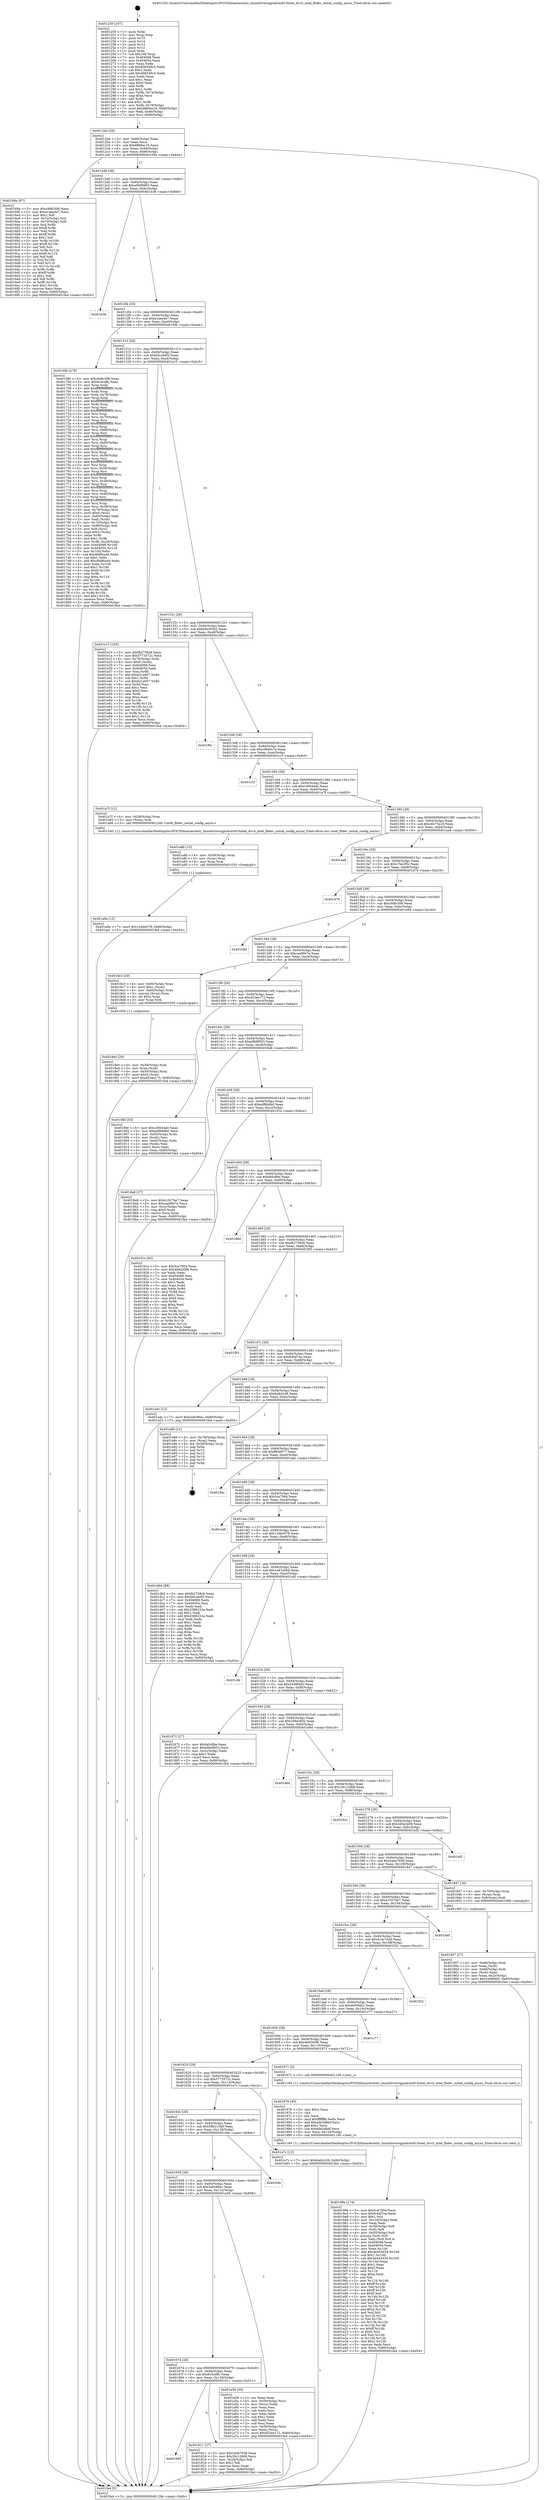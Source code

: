 digraph "0x401250" {
  label = "0x401250 (/mnt/c/Users/mathe/Desktop/tcc/POCII/binaries/extr_linuxdriversgpudrmi915intel_drv.h_intel_fbdev_initial_config_async_Final-ollvm.out::main(0))"
  labelloc = "t"
  node[shape=record]

  Entry [label="",width=0.3,height=0.3,shape=circle,fillcolor=black,style=filled]
  "0x4012bb" [label="{
     0x4012bb [29]\l
     | [instrs]\l
     &nbsp;&nbsp;0x4012bb \<+3\>: mov -0x80(%rbp),%eax\l
     &nbsp;&nbsp;0x4012be \<+2\>: mov %eax,%ecx\l
     &nbsp;&nbsp;0x4012c0 \<+6\>: sub $0x9869ec25,%ecx\l
     &nbsp;&nbsp;0x4012c6 \<+6\>: mov %eax,-0x94(%rbp)\l
     &nbsp;&nbsp;0x4012cc \<+6\>: mov %ecx,-0x98(%rbp)\l
     &nbsp;&nbsp;0x4012d2 \<+6\>: je 000000000040169a \<main+0x44a\>\l
  }"]
  "0x40169a" [label="{
     0x40169a [97]\l
     | [instrs]\l
     &nbsp;&nbsp;0x40169a \<+5\>: mov $0xc9dfc308,%eax\l
     &nbsp;&nbsp;0x40169f \<+5\>: mov $0xa1aea4e7,%ecx\l
     &nbsp;&nbsp;0x4016a4 \<+2\>: mov $0x1,%dl\l
     &nbsp;&nbsp;0x4016a6 \<+4\>: mov -0x7a(%rbp),%sil\l
     &nbsp;&nbsp;0x4016aa \<+4\>: mov -0x79(%rbp),%dil\l
     &nbsp;&nbsp;0x4016ae \<+3\>: mov %sil,%r8b\l
     &nbsp;&nbsp;0x4016b1 \<+4\>: xor $0xff,%r8b\l
     &nbsp;&nbsp;0x4016b5 \<+3\>: mov %dil,%r9b\l
     &nbsp;&nbsp;0x4016b8 \<+4\>: xor $0xff,%r9b\l
     &nbsp;&nbsp;0x4016bc \<+3\>: xor $0x1,%dl\l
     &nbsp;&nbsp;0x4016bf \<+3\>: mov %r8b,%r10b\l
     &nbsp;&nbsp;0x4016c2 \<+4\>: and $0xff,%r10b\l
     &nbsp;&nbsp;0x4016c6 \<+3\>: and %dl,%sil\l
     &nbsp;&nbsp;0x4016c9 \<+3\>: mov %r9b,%r11b\l
     &nbsp;&nbsp;0x4016cc \<+4\>: and $0xff,%r11b\l
     &nbsp;&nbsp;0x4016d0 \<+3\>: and %dl,%dil\l
     &nbsp;&nbsp;0x4016d3 \<+3\>: or %sil,%r10b\l
     &nbsp;&nbsp;0x4016d6 \<+3\>: or %dil,%r11b\l
     &nbsp;&nbsp;0x4016d9 \<+3\>: xor %r11b,%r10b\l
     &nbsp;&nbsp;0x4016dc \<+3\>: or %r9b,%r8b\l
     &nbsp;&nbsp;0x4016df \<+4\>: xor $0xff,%r8b\l
     &nbsp;&nbsp;0x4016e3 \<+3\>: or $0x1,%dl\l
     &nbsp;&nbsp;0x4016e6 \<+3\>: and %dl,%r8b\l
     &nbsp;&nbsp;0x4016e9 \<+3\>: or %r8b,%r10b\l
     &nbsp;&nbsp;0x4016ec \<+4\>: test $0x1,%r10b\l
     &nbsp;&nbsp;0x4016f0 \<+3\>: cmovne %ecx,%eax\l
     &nbsp;&nbsp;0x4016f3 \<+3\>: mov %eax,-0x80(%rbp)\l
     &nbsp;&nbsp;0x4016f6 \<+5\>: jmp 0000000000401fa4 \<main+0xd54\>\l
  }"]
  "0x4012d8" [label="{
     0x4012d8 [28]\l
     | [instrs]\l
     &nbsp;&nbsp;0x4012d8 \<+5\>: jmp 00000000004012dd \<main+0x8d\>\l
     &nbsp;&nbsp;0x4012dd \<+6\>: mov -0x94(%rbp),%eax\l
     &nbsp;&nbsp;0x4012e3 \<+5\>: sub $0xa0b99963,%eax\l
     &nbsp;&nbsp;0x4012e8 \<+6\>: mov %eax,-0x9c(%rbp)\l
     &nbsp;&nbsp;0x4012ee \<+6\>: je 0000000000401b36 \<main+0x8e6\>\l
  }"]
  "0x401fa4" [label="{
     0x401fa4 [5]\l
     | [instrs]\l
     &nbsp;&nbsp;0x401fa4 \<+5\>: jmp 00000000004012bb \<main+0x6b\>\l
  }"]
  "0x401250" [label="{
     0x401250 [107]\l
     | [instrs]\l
     &nbsp;&nbsp;0x401250 \<+1\>: push %rbp\l
     &nbsp;&nbsp;0x401251 \<+3\>: mov %rsp,%rbp\l
     &nbsp;&nbsp;0x401254 \<+2\>: push %r15\l
     &nbsp;&nbsp;0x401256 \<+2\>: push %r14\l
     &nbsp;&nbsp;0x401258 \<+2\>: push %r13\l
     &nbsp;&nbsp;0x40125a \<+2\>: push %r12\l
     &nbsp;&nbsp;0x40125c \<+1\>: push %rbx\l
     &nbsp;&nbsp;0x40125d \<+7\>: sub $0x108,%rsp\l
     &nbsp;&nbsp;0x401264 \<+7\>: mov 0x404068,%eax\l
     &nbsp;&nbsp;0x40126b \<+7\>: mov 0x404054,%ecx\l
     &nbsp;&nbsp;0x401272 \<+2\>: mov %eax,%edx\l
     &nbsp;&nbsp;0x401274 \<+6\>: sub $0xd06549c5,%edx\l
     &nbsp;&nbsp;0x40127a \<+3\>: sub $0x1,%edx\l
     &nbsp;&nbsp;0x40127d \<+6\>: add $0xd06549c5,%edx\l
     &nbsp;&nbsp;0x401283 \<+3\>: imul %edx,%eax\l
     &nbsp;&nbsp;0x401286 \<+3\>: and $0x1,%eax\l
     &nbsp;&nbsp;0x401289 \<+3\>: cmp $0x0,%eax\l
     &nbsp;&nbsp;0x40128c \<+4\>: sete %r8b\l
     &nbsp;&nbsp;0x401290 \<+4\>: and $0x1,%r8b\l
     &nbsp;&nbsp;0x401294 \<+4\>: mov %r8b,-0x7a(%rbp)\l
     &nbsp;&nbsp;0x401298 \<+3\>: cmp $0xa,%ecx\l
     &nbsp;&nbsp;0x40129b \<+4\>: setl %r8b\l
     &nbsp;&nbsp;0x40129f \<+4\>: and $0x1,%r8b\l
     &nbsp;&nbsp;0x4012a3 \<+4\>: mov %r8b,-0x79(%rbp)\l
     &nbsp;&nbsp;0x4012a7 \<+7\>: movl $0x9869ec25,-0x80(%rbp)\l
     &nbsp;&nbsp;0x4012ae \<+6\>: mov %edi,-0x84(%rbp)\l
     &nbsp;&nbsp;0x4012b4 \<+7\>: mov %rsi,-0x90(%rbp)\l
  }"]
  Exit [label="",width=0.3,height=0.3,shape=circle,fillcolor=black,style=filled,peripheries=2]
  "0x401b36" [label="{
     0x401b36\l
  }", style=dashed]
  "0x4012f4" [label="{
     0x4012f4 [28]\l
     | [instrs]\l
     &nbsp;&nbsp;0x4012f4 \<+5\>: jmp 00000000004012f9 \<main+0xa9\>\l
     &nbsp;&nbsp;0x4012f9 \<+6\>: mov -0x94(%rbp),%eax\l
     &nbsp;&nbsp;0x4012ff \<+5\>: sub $0xa1aea4e7,%eax\l
     &nbsp;&nbsp;0x401304 \<+6\>: mov %eax,-0xa0(%rbp)\l
     &nbsp;&nbsp;0x40130a \<+6\>: je 00000000004016fb \<main+0x4ab\>\l
  }"]
  "0x401a9a" [label="{
     0x401a9a [12]\l
     | [instrs]\l
     &nbsp;&nbsp;0x401a9a \<+7\>: movl $0x144be578,-0x80(%rbp)\l
     &nbsp;&nbsp;0x401aa1 \<+5\>: jmp 0000000000401fa4 \<main+0xd54\>\l
  }"]
  "0x4016fb" [label="{
     0x4016fb [278]\l
     | [instrs]\l
     &nbsp;&nbsp;0x4016fb \<+5\>: mov $0xc9dfc308,%eax\l
     &nbsp;&nbsp;0x401700 \<+5\>: mov $0x6c3ceffc,%ecx\l
     &nbsp;&nbsp;0x401705 \<+3\>: mov %rsp,%rdx\l
     &nbsp;&nbsp;0x401708 \<+4\>: add $0xfffffffffffffff0,%rdx\l
     &nbsp;&nbsp;0x40170c \<+3\>: mov %rdx,%rsp\l
     &nbsp;&nbsp;0x40170f \<+4\>: mov %rdx,-0x78(%rbp)\l
     &nbsp;&nbsp;0x401713 \<+3\>: mov %rsp,%rdx\l
     &nbsp;&nbsp;0x401716 \<+4\>: add $0xfffffffffffffff0,%rdx\l
     &nbsp;&nbsp;0x40171a \<+3\>: mov %rdx,%rsp\l
     &nbsp;&nbsp;0x40171d \<+3\>: mov %rsp,%rsi\l
     &nbsp;&nbsp;0x401720 \<+4\>: add $0xfffffffffffffff0,%rsi\l
     &nbsp;&nbsp;0x401724 \<+3\>: mov %rsi,%rsp\l
     &nbsp;&nbsp;0x401727 \<+4\>: mov %rsi,-0x70(%rbp)\l
     &nbsp;&nbsp;0x40172b \<+3\>: mov %rsp,%rsi\l
     &nbsp;&nbsp;0x40172e \<+4\>: add $0xfffffffffffffff0,%rsi\l
     &nbsp;&nbsp;0x401732 \<+3\>: mov %rsi,%rsp\l
     &nbsp;&nbsp;0x401735 \<+4\>: mov %rsi,-0x68(%rbp)\l
     &nbsp;&nbsp;0x401739 \<+3\>: mov %rsp,%rsi\l
     &nbsp;&nbsp;0x40173c \<+4\>: add $0xfffffffffffffff0,%rsi\l
     &nbsp;&nbsp;0x401740 \<+3\>: mov %rsi,%rsp\l
     &nbsp;&nbsp;0x401743 \<+4\>: mov %rsi,-0x60(%rbp)\l
     &nbsp;&nbsp;0x401747 \<+3\>: mov %rsp,%rsi\l
     &nbsp;&nbsp;0x40174a \<+4\>: add $0xfffffffffffffff0,%rsi\l
     &nbsp;&nbsp;0x40174e \<+3\>: mov %rsi,%rsp\l
     &nbsp;&nbsp;0x401751 \<+4\>: mov %rsi,-0x58(%rbp)\l
     &nbsp;&nbsp;0x401755 \<+3\>: mov %rsp,%rsi\l
     &nbsp;&nbsp;0x401758 \<+4\>: add $0xfffffffffffffff0,%rsi\l
     &nbsp;&nbsp;0x40175c \<+3\>: mov %rsi,%rsp\l
     &nbsp;&nbsp;0x40175f \<+4\>: mov %rsi,-0x50(%rbp)\l
     &nbsp;&nbsp;0x401763 \<+3\>: mov %rsp,%rsi\l
     &nbsp;&nbsp;0x401766 \<+4\>: add $0xfffffffffffffff0,%rsi\l
     &nbsp;&nbsp;0x40176a \<+3\>: mov %rsi,%rsp\l
     &nbsp;&nbsp;0x40176d \<+4\>: mov %rsi,-0x48(%rbp)\l
     &nbsp;&nbsp;0x401771 \<+3\>: mov %rsp,%rsi\l
     &nbsp;&nbsp;0x401774 \<+4\>: add $0xfffffffffffffff0,%rsi\l
     &nbsp;&nbsp;0x401778 \<+3\>: mov %rsi,%rsp\l
     &nbsp;&nbsp;0x40177b \<+4\>: mov %rsi,-0x40(%rbp)\l
     &nbsp;&nbsp;0x40177f \<+3\>: mov %rsp,%rsi\l
     &nbsp;&nbsp;0x401782 \<+4\>: add $0xfffffffffffffff0,%rsi\l
     &nbsp;&nbsp;0x401786 \<+3\>: mov %rsi,%rsp\l
     &nbsp;&nbsp;0x401789 \<+4\>: mov %rsi,-0x38(%rbp)\l
     &nbsp;&nbsp;0x40178d \<+4\>: mov -0x78(%rbp),%rsi\l
     &nbsp;&nbsp;0x401791 \<+6\>: movl $0x0,(%rsi)\l
     &nbsp;&nbsp;0x401797 \<+6\>: mov -0x84(%rbp),%edi\l
     &nbsp;&nbsp;0x40179d \<+2\>: mov %edi,(%rdx)\l
     &nbsp;&nbsp;0x40179f \<+4\>: mov -0x70(%rbp),%rsi\l
     &nbsp;&nbsp;0x4017a3 \<+7\>: mov -0x90(%rbp),%r8\l
     &nbsp;&nbsp;0x4017aa \<+3\>: mov %r8,(%rsi)\l
     &nbsp;&nbsp;0x4017ad \<+3\>: cmpl $0x2,(%rdx)\l
     &nbsp;&nbsp;0x4017b0 \<+4\>: setne %r9b\l
     &nbsp;&nbsp;0x4017b4 \<+4\>: and $0x1,%r9b\l
     &nbsp;&nbsp;0x4017b8 \<+4\>: mov %r9b,-0x2d(%rbp)\l
     &nbsp;&nbsp;0x4017bc \<+8\>: mov 0x404068,%r10d\l
     &nbsp;&nbsp;0x4017c4 \<+8\>: mov 0x404054,%r11d\l
     &nbsp;&nbsp;0x4017cc \<+3\>: mov %r10d,%ebx\l
     &nbsp;&nbsp;0x4017cf \<+6\>: sub $0x4fd9bad4,%ebx\l
     &nbsp;&nbsp;0x4017d5 \<+3\>: sub $0x1,%ebx\l
     &nbsp;&nbsp;0x4017d8 \<+6\>: add $0x4fd9bad4,%ebx\l
     &nbsp;&nbsp;0x4017de \<+4\>: imul %ebx,%r10d\l
     &nbsp;&nbsp;0x4017e2 \<+4\>: and $0x1,%r10d\l
     &nbsp;&nbsp;0x4017e6 \<+4\>: cmp $0x0,%r10d\l
     &nbsp;&nbsp;0x4017ea \<+4\>: sete %r9b\l
     &nbsp;&nbsp;0x4017ee \<+4\>: cmp $0xa,%r11d\l
     &nbsp;&nbsp;0x4017f2 \<+4\>: setl %r14b\l
     &nbsp;&nbsp;0x4017f6 \<+3\>: mov %r9b,%r15b\l
     &nbsp;&nbsp;0x4017f9 \<+3\>: and %r14b,%r15b\l
     &nbsp;&nbsp;0x4017fc \<+3\>: xor %r14b,%r9b\l
     &nbsp;&nbsp;0x4017ff \<+3\>: or %r9b,%r15b\l
     &nbsp;&nbsp;0x401802 \<+4\>: test $0x1,%r15b\l
     &nbsp;&nbsp;0x401806 \<+3\>: cmovne %ecx,%eax\l
     &nbsp;&nbsp;0x401809 \<+3\>: mov %eax,-0x80(%rbp)\l
     &nbsp;&nbsp;0x40180c \<+5\>: jmp 0000000000401fa4 \<main+0xd54\>\l
  }"]
  "0x401310" [label="{
     0x401310 [28]\l
     | [instrs]\l
     &nbsp;&nbsp;0x401310 \<+5\>: jmp 0000000000401315 \<main+0xc5\>\l
     &nbsp;&nbsp;0x401315 \<+6\>: mov -0x94(%rbp),%eax\l
     &nbsp;&nbsp;0x40131b \<+5\>: sub $0xb0ccbdf3,%eax\l
     &nbsp;&nbsp;0x401320 \<+6\>: mov %eax,-0xa4(%rbp)\l
     &nbsp;&nbsp;0x401326 \<+6\>: je 0000000000401e15 \<main+0xbc5\>\l
  }"]
  "0x401a8b" [label="{
     0x401a8b [15]\l
     | [instrs]\l
     &nbsp;&nbsp;0x401a8b \<+4\>: mov -0x58(%rbp),%rax\l
     &nbsp;&nbsp;0x401a8f \<+3\>: mov (%rax),%rax\l
     &nbsp;&nbsp;0x401a92 \<+3\>: mov %rax,%rdi\l
     &nbsp;&nbsp;0x401a95 \<+5\>: call 0000000000401030 \<free@plt\>\l
     | [calls]\l
     &nbsp;&nbsp;0x401030 \{1\} (unknown)\l
  }"]
  "0x40199e" [label="{
     0x40199e [174]\l
     | [instrs]\l
     &nbsp;&nbsp;0x40199e \<+5\>: mov $0x5ce7004,%ecx\l
     &nbsp;&nbsp;0x4019a3 \<+5\>: mov $0xfc44f7ea,%edx\l
     &nbsp;&nbsp;0x4019a8 \<+3\>: mov $0x1,%sil\l
     &nbsp;&nbsp;0x4019ab \<+6\>: mov -0x124(%rbp),%edi\l
     &nbsp;&nbsp;0x4019b1 \<+3\>: imul %eax,%edi\l
     &nbsp;&nbsp;0x4019b4 \<+4\>: mov -0x58(%rbp),%r8\l
     &nbsp;&nbsp;0x4019b8 \<+3\>: mov (%r8),%r8\l
     &nbsp;&nbsp;0x4019bb \<+4\>: mov -0x50(%rbp),%r9\l
     &nbsp;&nbsp;0x4019bf \<+3\>: movslq (%r9),%r9\l
     &nbsp;&nbsp;0x4019c2 \<+4\>: mov %edi,(%r8,%r9,4)\l
     &nbsp;&nbsp;0x4019c6 \<+7\>: mov 0x404068,%eax\l
     &nbsp;&nbsp;0x4019cd \<+7\>: mov 0x404054,%edi\l
     &nbsp;&nbsp;0x4019d4 \<+3\>: mov %eax,%r10d\l
     &nbsp;&nbsp;0x4019d7 \<+7\>: add $0x4e443d34,%r10d\l
     &nbsp;&nbsp;0x4019de \<+4\>: sub $0x1,%r10d\l
     &nbsp;&nbsp;0x4019e2 \<+7\>: sub $0x4e443d34,%r10d\l
     &nbsp;&nbsp;0x4019e9 \<+4\>: imul %r10d,%eax\l
     &nbsp;&nbsp;0x4019ed \<+3\>: and $0x1,%eax\l
     &nbsp;&nbsp;0x4019f0 \<+3\>: cmp $0x0,%eax\l
     &nbsp;&nbsp;0x4019f3 \<+4\>: sete %r11b\l
     &nbsp;&nbsp;0x4019f7 \<+3\>: cmp $0xa,%edi\l
     &nbsp;&nbsp;0x4019fa \<+3\>: setl %bl\l
     &nbsp;&nbsp;0x4019fd \<+3\>: mov %r11b,%r14b\l
     &nbsp;&nbsp;0x401a00 \<+4\>: xor $0xff,%r14b\l
     &nbsp;&nbsp;0x401a04 \<+3\>: mov %bl,%r15b\l
     &nbsp;&nbsp;0x401a07 \<+4\>: xor $0xff,%r15b\l
     &nbsp;&nbsp;0x401a0b \<+4\>: xor $0x0,%sil\l
     &nbsp;&nbsp;0x401a0f \<+3\>: mov %r14b,%r12b\l
     &nbsp;&nbsp;0x401a12 \<+4\>: and $0x0,%r12b\l
     &nbsp;&nbsp;0x401a16 \<+3\>: and %sil,%r11b\l
     &nbsp;&nbsp;0x401a19 \<+3\>: mov %r15b,%r13b\l
     &nbsp;&nbsp;0x401a1c \<+4\>: and $0x0,%r13b\l
     &nbsp;&nbsp;0x401a20 \<+3\>: and %sil,%bl\l
     &nbsp;&nbsp;0x401a23 \<+3\>: or %r11b,%r12b\l
     &nbsp;&nbsp;0x401a26 \<+3\>: or %bl,%r13b\l
     &nbsp;&nbsp;0x401a29 \<+3\>: xor %r13b,%r12b\l
     &nbsp;&nbsp;0x401a2c \<+3\>: or %r15b,%r14b\l
     &nbsp;&nbsp;0x401a2f \<+4\>: xor $0xff,%r14b\l
     &nbsp;&nbsp;0x401a33 \<+4\>: or $0x0,%sil\l
     &nbsp;&nbsp;0x401a37 \<+3\>: and %sil,%r14b\l
     &nbsp;&nbsp;0x401a3a \<+3\>: or %r14b,%r12b\l
     &nbsp;&nbsp;0x401a3d \<+4\>: test $0x1,%r12b\l
     &nbsp;&nbsp;0x401a41 \<+3\>: cmovne %edx,%ecx\l
     &nbsp;&nbsp;0x401a44 \<+3\>: mov %ecx,-0x80(%rbp)\l
     &nbsp;&nbsp;0x401a47 \<+5\>: jmp 0000000000401fa4 \<main+0xd54\>\l
  }"]
  "0x401e15" [label="{
     0x401e15 [103]\l
     | [instrs]\l
     &nbsp;&nbsp;0x401e15 \<+5\>: mov $0xfb2759c8,%eax\l
     &nbsp;&nbsp;0x401e1a \<+5\>: mov $0x5773572c,%ecx\l
     &nbsp;&nbsp;0x401e1f \<+4\>: mov -0x78(%rbp),%rdx\l
     &nbsp;&nbsp;0x401e23 \<+6\>: movl $0x0,(%rdx)\l
     &nbsp;&nbsp;0x401e29 \<+7\>: mov 0x404068,%esi\l
     &nbsp;&nbsp;0x401e30 \<+7\>: mov 0x404054,%edi\l
     &nbsp;&nbsp;0x401e37 \<+3\>: mov %esi,%r8d\l
     &nbsp;&nbsp;0x401e3a \<+7\>: add $0xd21a607,%r8d\l
     &nbsp;&nbsp;0x401e41 \<+4\>: sub $0x1,%r8d\l
     &nbsp;&nbsp;0x401e45 \<+7\>: sub $0xd21a607,%r8d\l
     &nbsp;&nbsp;0x401e4c \<+4\>: imul %r8d,%esi\l
     &nbsp;&nbsp;0x401e50 \<+3\>: and $0x1,%esi\l
     &nbsp;&nbsp;0x401e53 \<+3\>: cmp $0x0,%esi\l
     &nbsp;&nbsp;0x401e56 \<+4\>: sete %r9b\l
     &nbsp;&nbsp;0x401e5a \<+3\>: cmp $0xa,%edi\l
     &nbsp;&nbsp;0x401e5d \<+4\>: setl %r10b\l
     &nbsp;&nbsp;0x401e61 \<+3\>: mov %r9b,%r11b\l
     &nbsp;&nbsp;0x401e64 \<+3\>: and %r10b,%r11b\l
     &nbsp;&nbsp;0x401e67 \<+3\>: xor %r10b,%r9b\l
     &nbsp;&nbsp;0x401e6a \<+3\>: or %r9b,%r11b\l
     &nbsp;&nbsp;0x401e6d \<+4\>: test $0x1,%r11b\l
     &nbsp;&nbsp;0x401e71 \<+3\>: cmovne %ecx,%eax\l
     &nbsp;&nbsp;0x401e74 \<+3\>: mov %eax,-0x80(%rbp)\l
     &nbsp;&nbsp;0x401e77 \<+5\>: jmp 0000000000401fa4 \<main+0xd54\>\l
  }"]
  "0x40132c" [label="{
     0x40132c [28]\l
     | [instrs]\l
     &nbsp;&nbsp;0x40132c \<+5\>: jmp 0000000000401331 \<main+0xe1\>\l
     &nbsp;&nbsp;0x401331 \<+6\>: mov -0x94(%rbp),%eax\l
     &nbsp;&nbsp;0x401337 \<+5\>: sub $0xb4e305d2,%eax\l
     &nbsp;&nbsp;0x40133c \<+6\>: mov %eax,-0xa8(%rbp)\l
     &nbsp;&nbsp;0x401342 \<+6\>: je 0000000000401f6c \<main+0xd1c\>\l
  }"]
  "0x401976" [label="{
     0x401976 [40]\l
     | [instrs]\l
     &nbsp;&nbsp;0x401976 \<+5\>: mov $0x2,%ecx\l
     &nbsp;&nbsp;0x40197b \<+1\>: cltd\l
     &nbsp;&nbsp;0x40197c \<+2\>: idiv %ecx\l
     &nbsp;&nbsp;0x40197e \<+6\>: imul $0xfffffffe,%edx,%ecx\l
     &nbsp;&nbsp;0x401984 \<+6\>: add $0xede2dbbf,%ecx\l
     &nbsp;&nbsp;0x40198a \<+3\>: add $0x1,%ecx\l
     &nbsp;&nbsp;0x40198d \<+6\>: sub $0xede2dbbf,%ecx\l
     &nbsp;&nbsp;0x401993 \<+6\>: mov %ecx,-0x124(%rbp)\l
     &nbsp;&nbsp;0x401999 \<+5\>: call 0000000000401160 \<next_i\>\l
     | [calls]\l
     &nbsp;&nbsp;0x401160 \{1\} (/mnt/c/Users/mathe/Desktop/tcc/POCII/binaries/extr_linuxdriversgpudrmi915intel_drv.h_intel_fbdev_initial_config_async_Final-ollvm.out::next_i)\l
  }"]
  "0x401f6c" [label="{
     0x401f6c\l
  }", style=dashed]
  "0x401348" [label="{
     0x401348 [28]\l
     | [instrs]\l
     &nbsp;&nbsp;0x401348 \<+5\>: jmp 000000000040134d \<main+0xfd\>\l
     &nbsp;&nbsp;0x40134d \<+6\>: mov -0x94(%rbp),%eax\l
     &nbsp;&nbsp;0x401353 \<+5\>: sub $0xc08e0c7e,%eax\l
     &nbsp;&nbsp;0x401358 \<+6\>: mov %eax,-0xac(%rbp)\l
     &nbsp;&nbsp;0x40135e \<+6\>: je 0000000000401c1f \<main+0x9cf\>\l
  }"]
  "0x4018e0" [label="{
     0x4018e0 [29]\l
     | [instrs]\l
     &nbsp;&nbsp;0x4018e0 \<+4\>: mov -0x58(%rbp),%rdi\l
     &nbsp;&nbsp;0x4018e4 \<+3\>: mov %rax,(%rdi)\l
     &nbsp;&nbsp;0x4018e7 \<+4\>: mov -0x50(%rbp),%rax\l
     &nbsp;&nbsp;0x4018eb \<+6\>: movl $0x0,(%rax)\l
     &nbsp;&nbsp;0x4018f1 \<+7\>: movl $0xd53ee172,-0x80(%rbp)\l
     &nbsp;&nbsp;0x4018f8 \<+5\>: jmp 0000000000401fa4 \<main+0xd54\>\l
  }"]
  "0x401c1f" [label="{
     0x401c1f\l
  }", style=dashed]
  "0x401364" [label="{
     0x401364 [28]\l
     | [instrs]\l
     &nbsp;&nbsp;0x401364 \<+5\>: jmp 0000000000401369 \<main+0x119\>\l
     &nbsp;&nbsp;0x401369 \<+6\>: mov -0x94(%rbp),%eax\l
     &nbsp;&nbsp;0x40136f \<+5\>: sub $0xc30044a0,%eax\l
     &nbsp;&nbsp;0x401374 \<+6\>: mov %eax,-0xb0(%rbp)\l
     &nbsp;&nbsp;0x40137a \<+6\>: je 0000000000401a7f \<main+0x82f\>\l
  }"]
  "0x401857" [label="{
     0x401857 [27]\l
     | [instrs]\l
     &nbsp;&nbsp;0x401857 \<+4\>: mov -0x68(%rbp),%rdi\l
     &nbsp;&nbsp;0x40185b \<+2\>: mov %eax,(%rdi)\l
     &nbsp;&nbsp;0x40185d \<+4\>: mov -0x68(%rbp),%rdi\l
     &nbsp;&nbsp;0x401861 \<+2\>: mov (%rdi),%eax\l
     &nbsp;&nbsp;0x401863 \<+3\>: mov %eax,-0x2c(%rbp)\l
     &nbsp;&nbsp;0x401866 \<+7\>: movl $0x2448f4d2,-0x80(%rbp)\l
     &nbsp;&nbsp;0x40186d \<+5\>: jmp 0000000000401fa4 \<main+0xd54\>\l
  }"]
  "0x401a7f" [label="{
     0x401a7f [12]\l
     | [instrs]\l
     &nbsp;&nbsp;0x401a7f \<+4\>: mov -0x58(%rbp),%rax\l
     &nbsp;&nbsp;0x401a83 \<+3\>: mov (%rax),%rdi\l
     &nbsp;&nbsp;0x401a86 \<+5\>: call 0000000000401240 \<intel_fbdev_initial_config_async\>\l
     | [calls]\l
     &nbsp;&nbsp;0x401240 \{1\} (/mnt/c/Users/mathe/Desktop/tcc/POCII/binaries/extr_linuxdriversgpudrmi915intel_drv.h_intel_fbdev_initial_config_async_Final-ollvm.out::intel_fbdev_initial_config_async)\l
  }"]
  "0x401380" [label="{
     0x401380 [28]\l
     | [instrs]\l
     &nbsp;&nbsp;0x401380 \<+5\>: jmp 0000000000401385 \<main+0x135\>\l
     &nbsp;&nbsp;0x401385 \<+6\>: mov -0x94(%rbp),%eax\l
     &nbsp;&nbsp;0x40138b \<+5\>: sub $0xc6e75a1d,%eax\l
     &nbsp;&nbsp;0x401390 \<+6\>: mov %eax,-0xb4(%rbp)\l
     &nbsp;&nbsp;0x401396 \<+6\>: je 0000000000401aa6 \<main+0x856\>\l
  }"]
  "0x401690" [label="{
     0x401690\l
  }", style=dashed]
  "0x401aa6" [label="{
     0x401aa6\l
  }", style=dashed]
  "0x40139c" [label="{
     0x40139c [28]\l
     | [instrs]\l
     &nbsp;&nbsp;0x40139c \<+5\>: jmp 00000000004013a1 \<main+0x151\>\l
     &nbsp;&nbsp;0x4013a1 \<+6\>: mov -0x94(%rbp),%eax\l
     &nbsp;&nbsp;0x4013a7 \<+5\>: sub $0xc7be2f5c,%eax\l
     &nbsp;&nbsp;0x4013ac \<+6\>: mov %eax,-0xb8(%rbp)\l
     &nbsp;&nbsp;0x4013b2 \<+6\>: je 0000000000401d79 \<main+0xb29\>\l
  }"]
  "0x401811" [label="{
     0x401811 [27]\l
     | [instrs]\l
     &nbsp;&nbsp;0x401811 \<+5\>: mov $0x34eb7938,%eax\l
     &nbsp;&nbsp;0x401816 \<+5\>: mov $0x29c12068,%ecx\l
     &nbsp;&nbsp;0x40181b \<+3\>: mov -0x2d(%rbp),%dl\l
     &nbsp;&nbsp;0x40181e \<+3\>: test $0x1,%dl\l
     &nbsp;&nbsp;0x401821 \<+3\>: cmovne %ecx,%eax\l
     &nbsp;&nbsp;0x401824 \<+3\>: mov %eax,-0x80(%rbp)\l
     &nbsp;&nbsp;0x401827 \<+5\>: jmp 0000000000401fa4 \<main+0xd54\>\l
  }"]
  "0x401d79" [label="{
     0x401d79\l
  }", style=dashed]
  "0x4013b8" [label="{
     0x4013b8 [28]\l
     | [instrs]\l
     &nbsp;&nbsp;0x4013b8 \<+5\>: jmp 00000000004013bd \<main+0x16d\>\l
     &nbsp;&nbsp;0x4013bd \<+6\>: mov -0x94(%rbp),%eax\l
     &nbsp;&nbsp;0x4013c3 \<+5\>: sub $0xc9dfc308,%eax\l
     &nbsp;&nbsp;0x4013c8 \<+6\>: mov %eax,-0xbc(%rbp)\l
     &nbsp;&nbsp;0x4013ce \<+6\>: je 0000000000401e9d \<main+0xc4d\>\l
  }"]
  "0x401674" [label="{
     0x401674 [28]\l
     | [instrs]\l
     &nbsp;&nbsp;0x401674 \<+5\>: jmp 0000000000401679 \<main+0x429\>\l
     &nbsp;&nbsp;0x401679 \<+6\>: mov -0x94(%rbp),%eax\l
     &nbsp;&nbsp;0x40167f \<+5\>: sub $0x6c3ceffc,%eax\l
     &nbsp;&nbsp;0x401684 \<+6\>: mov %eax,-0x120(%rbp)\l
     &nbsp;&nbsp;0x40168a \<+6\>: je 0000000000401811 \<main+0x5c1\>\l
  }"]
  "0x401e9d" [label="{
     0x401e9d\l
  }", style=dashed]
  "0x4013d4" [label="{
     0x4013d4 [28]\l
     | [instrs]\l
     &nbsp;&nbsp;0x4013d4 \<+5\>: jmp 00000000004013d9 \<main+0x189\>\l
     &nbsp;&nbsp;0x4013d9 \<+6\>: mov -0x94(%rbp),%eax\l
     &nbsp;&nbsp;0x4013df \<+5\>: sub $0xcaa99e7e,%eax\l
     &nbsp;&nbsp;0x4013e4 \<+6\>: mov %eax,-0xc0(%rbp)\l
     &nbsp;&nbsp;0x4013ea \<+6\>: je 00000000004018c3 \<main+0x673\>\l
  }"]
  "0x401a58" [label="{
     0x401a58 [39]\l
     | [instrs]\l
     &nbsp;&nbsp;0x401a58 \<+2\>: xor %eax,%eax\l
     &nbsp;&nbsp;0x401a5a \<+4\>: mov -0x50(%rbp),%rcx\l
     &nbsp;&nbsp;0x401a5e \<+2\>: mov (%rcx),%edx\l
     &nbsp;&nbsp;0x401a60 \<+2\>: mov %eax,%esi\l
     &nbsp;&nbsp;0x401a62 \<+2\>: sub %edx,%esi\l
     &nbsp;&nbsp;0x401a64 \<+2\>: mov %eax,%edx\l
     &nbsp;&nbsp;0x401a66 \<+3\>: sub $0x1,%edx\l
     &nbsp;&nbsp;0x401a69 \<+2\>: add %edx,%esi\l
     &nbsp;&nbsp;0x401a6b \<+2\>: sub %esi,%eax\l
     &nbsp;&nbsp;0x401a6d \<+4\>: mov -0x50(%rbp),%rcx\l
     &nbsp;&nbsp;0x401a71 \<+2\>: mov %eax,(%rcx)\l
     &nbsp;&nbsp;0x401a73 \<+7\>: movl $0xd53ee172,-0x80(%rbp)\l
     &nbsp;&nbsp;0x401a7a \<+5\>: jmp 0000000000401fa4 \<main+0xd54\>\l
  }"]
  "0x4018c3" [label="{
     0x4018c3 [29]\l
     | [instrs]\l
     &nbsp;&nbsp;0x4018c3 \<+4\>: mov -0x60(%rbp),%rax\l
     &nbsp;&nbsp;0x4018c7 \<+6\>: movl $0x1,(%rax)\l
     &nbsp;&nbsp;0x4018cd \<+4\>: mov -0x60(%rbp),%rax\l
     &nbsp;&nbsp;0x4018d1 \<+3\>: movslq (%rax),%rax\l
     &nbsp;&nbsp;0x4018d4 \<+4\>: shl $0x2,%rax\l
     &nbsp;&nbsp;0x4018d8 \<+3\>: mov %rax,%rdi\l
     &nbsp;&nbsp;0x4018db \<+5\>: call 0000000000401050 \<malloc@plt\>\l
     | [calls]\l
     &nbsp;&nbsp;0x401050 \{1\} (unknown)\l
  }"]
  "0x4013f0" [label="{
     0x4013f0 [28]\l
     | [instrs]\l
     &nbsp;&nbsp;0x4013f0 \<+5\>: jmp 00000000004013f5 \<main+0x1a5\>\l
     &nbsp;&nbsp;0x4013f5 \<+6\>: mov -0x94(%rbp),%eax\l
     &nbsp;&nbsp;0x4013fb \<+5\>: sub $0xd53ee172,%eax\l
     &nbsp;&nbsp;0x401400 \<+6\>: mov %eax,-0xc4(%rbp)\l
     &nbsp;&nbsp;0x401406 \<+6\>: je 00000000004018fd \<main+0x6ad\>\l
  }"]
  "0x401658" [label="{
     0x401658 [28]\l
     | [instrs]\l
     &nbsp;&nbsp;0x401658 \<+5\>: jmp 000000000040165d \<main+0x40d\>\l
     &nbsp;&nbsp;0x40165d \<+6\>: mov -0x94(%rbp),%eax\l
     &nbsp;&nbsp;0x401663 \<+5\>: sub $0x5a9c96ec,%eax\l
     &nbsp;&nbsp;0x401668 \<+6\>: mov %eax,-0x11c(%rbp)\l
     &nbsp;&nbsp;0x40166e \<+6\>: je 0000000000401a58 \<main+0x808\>\l
  }"]
  "0x4018fd" [label="{
     0x4018fd [33]\l
     | [instrs]\l
     &nbsp;&nbsp;0x4018fd \<+5\>: mov $0xc30044a0,%eax\l
     &nbsp;&nbsp;0x401902 \<+5\>: mov $0xedf66db0,%ecx\l
     &nbsp;&nbsp;0x401907 \<+4\>: mov -0x50(%rbp),%rdx\l
     &nbsp;&nbsp;0x40190b \<+2\>: mov (%rdx),%esi\l
     &nbsp;&nbsp;0x40190d \<+4\>: mov -0x60(%rbp),%rdx\l
     &nbsp;&nbsp;0x401911 \<+2\>: cmp (%rdx),%esi\l
     &nbsp;&nbsp;0x401913 \<+3\>: cmovl %ecx,%eax\l
     &nbsp;&nbsp;0x401916 \<+3\>: mov %eax,-0x80(%rbp)\l
     &nbsp;&nbsp;0x401919 \<+5\>: jmp 0000000000401fa4 \<main+0xd54\>\l
  }"]
  "0x40140c" [label="{
     0x40140c [28]\l
     | [instrs]\l
     &nbsp;&nbsp;0x40140c \<+5\>: jmp 0000000000401411 \<main+0x1c1\>\l
     &nbsp;&nbsp;0x401411 \<+6\>: mov -0x94(%rbp),%eax\l
     &nbsp;&nbsp;0x401417 \<+5\>: sub $0xe9b9f933,%eax\l
     &nbsp;&nbsp;0x40141c \<+6\>: mov %eax,-0xc8(%rbp)\l
     &nbsp;&nbsp;0x401422 \<+6\>: je 00000000004018a8 \<main+0x658\>\l
  }"]
  "0x401bfe" [label="{
     0x401bfe\l
  }", style=dashed]
  "0x4018a8" [label="{
     0x4018a8 [27]\l
     | [instrs]\l
     &nbsp;&nbsp;0x4018a8 \<+5\>: mov $0x41027be7,%eax\l
     &nbsp;&nbsp;0x4018ad \<+5\>: mov $0xcaa99e7e,%ecx\l
     &nbsp;&nbsp;0x4018b2 \<+3\>: mov -0x2c(%rbp),%edx\l
     &nbsp;&nbsp;0x4018b5 \<+3\>: cmp $0x0,%edx\l
     &nbsp;&nbsp;0x4018b8 \<+3\>: cmove %ecx,%eax\l
     &nbsp;&nbsp;0x4018bb \<+3\>: mov %eax,-0x80(%rbp)\l
     &nbsp;&nbsp;0x4018be \<+5\>: jmp 0000000000401fa4 \<main+0xd54\>\l
  }"]
  "0x401428" [label="{
     0x401428 [28]\l
     | [instrs]\l
     &nbsp;&nbsp;0x401428 \<+5\>: jmp 000000000040142d \<main+0x1dd\>\l
     &nbsp;&nbsp;0x40142d \<+6\>: mov -0x94(%rbp),%eax\l
     &nbsp;&nbsp;0x401433 \<+5\>: sub $0xedf66db0,%eax\l
     &nbsp;&nbsp;0x401438 \<+6\>: mov %eax,-0xcc(%rbp)\l
     &nbsp;&nbsp;0x40143e \<+6\>: je 000000000040191e \<main+0x6ce\>\l
  }"]
  "0x40163c" [label="{
     0x40163c [28]\l
     | [instrs]\l
     &nbsp;&nbsp;0x40163c \<+5\>: jmp 0000000000401641 \<main+0x3f1\>\l
     &nbsp;&nbsp;0x401641 \<+6\>: mov -0x94(%rbp),%eax\l
     &nbsp;&nbsp;0x401647 \<+5\>: sub $0x58b210a9,%eax\l
     &nbsp;&nbsp;0x40164c \<+6\>: mov %eax,-0x118(%rbp)\l
     &nbsp;&nbsp;0x401652 \<+6\>: je 0000000000401bfe \<main+0x9ae\>\l
  }"]
  "0x40191e" [label="{
     0x40191e [83]\l
     | [instrs]\l
     &nbsp;&nbsp;0x40191e \<+5\>: mov $0x5ce7004,%eax\l
     &nbsp;&nbsp;0x401923 \<+5\>: mov $0x4b92d5f6,%ecx\l
     &nbsp;&nbsp;0x401928 \<+2\>: xor %edx,%edx\l
     &nbsp;&nbsp;0x40192a \<+7\>: mov 0x404068,%esi\l
     &nbsp;&nbsp;0x401931 \<+7\>: mov 0x404054,%edi\l
     &nbsp;&nbsp;0x401938 \<+3\>: sub $0x1,%edx\l
     &nbsp;&nbsp;0x40193b \<+3\>: mov %esi,%r8d\l
     &nbsp;&nbsp;0x40193e \<+3\>: add %edx,%r8d\l
     &nbsp;&nbsp;0x401941 \<+4\>: imul %r8d,%esi\l
     &nbsp;&nbsp;0x401945 \<+3\>: and $0x1,%esi\l
     &nbsp;&nbsp;0x401948 \<+3\>: cmp $0x0,%esi\l
     &nbsp;&nbsp;0x40194b \<+4\>: sete %r9b\l
     &nbsp;&nbsp;0x40194f \<+3\>: cmp $0xa,%edi\l
     &nbsp;&nbsp;0x401952 \<+4\>: setl %r10b\l
     &nbsp;&nbsp;0x401956 \<+3\>: mov %r9b,%r11b\l
     &nbsp;&nbsp;0x401959 \<+3\>: and %r10b,%r11b\l
     &nbsp;&nbsp;0x40195c \<+3\>: xor %r10b,%r9b\l
     &nbsp;&nbsp;0x40195f \<+3\>: or %r9b,%r11b\l
     &nbsp;&nbsp;0x401962 \<+4\>: test $0x1,%r11b\l
     &nbsp;&nbsp;0x401966 \<+3\>: cmovne %ecx,%eax\l
     &nbsp;&nbsp;0x401969 \<+3\>: mov %eax,-0x80(%rbp)\l
     &nbsp;&nbsp;0x40196c \<+5\>: jmp 0000000000401fa4 \<main+0xd54\>\l
  }"]
  "0x401444" [label="{
     0x401444 [28]\l
     | [instrs]\l
     &nbsp;&nbsp;0x401444 \<+5\>: jmp 0000000000401449 \<main+0x1f9\>\l
     &nbsp;&nbsp;0x401449 \<+6\>: mov -0x94(%rbp),%eax\l
     &nbsp;&nbsp;0x40144f \<+5\>: sub $0xfa0cff4e,%eax\l
     &nbsp;&nbsp;0x401454 \<+6\>: mov %eax,-0xd0(%rbp)\l
     &nbsp;&nbsp;0x40145a \<+6\>: je 000000000040188d \<main+0x63d\>\l
  }"]
  "0x401e7c" [label="{
     0x401e7c [12]\l
     | [instrs]\l
     &nbsp;&nbsp;0x401e7c \<+7\>: movl $0xfceb2c38,-0x80(%rbp)\l
     &nbsp;&nbsp;0x401e83 \<+5\>: jmp 0000000000401fa4 \<main+0xd54\>\l
  }"]
  "0x40188d" [label="{
     0x40188d\l
  }", style=dashed]
  "0x401460" [label="{
     0x401460 [28]\l
     | [instrs]\l
     &nbsp;&nbsp;0x401460 \<+5\>: jmp 0000000000401465 \<main+0x215\>\l
     &nbsp;&nbsp;0x401465 \<+6\>: mov -0x94(%rbp),%eax\l
     &nbsp;&nbsp;0x40146b \<+5\>: sub $0xfb2759c8,%eax\l
     &nbsp;&nbsp;0x401470 \<+6\>: mov %eax,-0xd4(%rbp)\l
     &nbsp;&nbsp;0x401476 \<+6\>: je 0000000000401f93 \<main+0xd43\>\l
  }"]
  "0x401620" [label="{
     0x401620 [28]\l
     | [instrs]\l
     &nbsp;&nbsp;0x401620 \<+5\>: jmp 0000000000401625 \<main+0x3d5\>\l
     &nbsp;&nbsp;0x401625 \<+6\>: mov -0x94(%rbp),%eax\l
     &nbsp;&nbsp;0x40162b \<+5\>: sub $0x5773572c,%eax\l
     &nbsp;&nbsp;0x401630 \<+6\>: mov %eax,-0x114(%rbp)\l
     &nbsp;&nbsp;0x401636 \<+6\>: je 0000000000401e7c \<main+0xc2c\>\l
  }"]
  "0x401f93" [label="{
     0x401f93\l
  }", style=dashed]
  "0x40147c" [label="{
     0x40147c [28]\l
     | [instrs]\l
     &nbsp;&nbsp;0x40147c \<+5\>: jmp 0000000000401481 \<main+0x231\>\l
     &nbsp;&nbsp;0x401481 \<+6\>: mov -0x94(%rbp),%eax\l
     &nbsp;&nbsp;0x401487 \<+5\>: sub $0xfc44f7ea,%eax\l
     &nbsp;&nbsp;0x40148c \<+6\>: mov %eax,-0xd8(%rbp)\l
     &nbsp;&nbsp;0x401492 \<+6\>: je 0000000000401a4c \<main+0x7fc\>\l
  }"]
  "0x401971" [label="{
     0x401971 [5]\l
     | [instrs]\l
     &nbsp;&nbsp;0x401971 \<+5\>: call 0000000000401160 \<next_i\>\l
     | [calls]\l
     &nbsp;&nbsp;0x401160 \{1\} (/mnt/c/Users/mathe/Desktop/tcc/POCII/binaries/extr_linuxdriversgpudrmi915intel_drv.h_intel_fbdev_initial_config_async_Final-ollvm.out::next_i)\l
  }"]
  "0x401a4c" [label="{
     0x401a4c [12]\l
     | [instrs]\l
     &nbsp;&nbsp;0x401a4c \<+7\>: movl $0x5a9c96ec,-0x80(%rbp)\l
     &nbsp;&nbsp;0x401a53 \<+5\>: jmp 0000000000401fa4 \<main+0xd54\>\l
  }"]
  "0x401498" [label="{
     0x401498 [28]\l
     | [instrs]\l
     &nbsp;&nbsp;0x401498 \<+5\>: jmp 000000000040149d \<main+0x24d\>\l
     &nbsp;&nbsp;0x40149d \<+6\>: mov -0x94(%rbp),%eax\l
     &nbsp;&nbsp;0x4014a3 \<+5\>: sub $0xfceb2c38,%eax\l
     &nbsp;&nbsp;0x4014a8 \<+6\>: mov %eax,-0xdc(%rbp)\l
     &nbsp;&nbsp;0x4014ae \<+6\>: je 0000000000401e88 \<main+0xc38\>\l
  }"]
  "0x401604" [label="{
     0x401604 [28]\l
     | [instrs]\l
     &nbsp;&nbsp;0x401604 \<+5\>: jmp 0000000000401609 \<main+0x3b9\>\l
     &nbsp;&nbsp;0x401609 \<+6\>: mov -0x94(%rbp),%eax\l
     &nbsp;&nbsp;0x40160f \<+5\>: sub $0x4b92d5f6,%eax\l
     &nbsp;&nbsp;0x401614 \<+6\>: mov %eax,-0x110(%rbp)\l
     &nbsp;&nbsp;0x40161a \<+6\>: je 0000000000401971 \<main+0x721\>\l
  }"]
  "0x401e88" [label="{
     0x401e88 [21]\l
     | [instrs]\l
     &nbsp;&nbsp;0x401e88 \<+4\>: mov -0x78(%rbp),%rax\l
     &nbsp;&nbsp;0x401e8c \<+2\>: mov (%rax),%eax\l
     &nbsp;&nbsp;0x401e8e \<+4\>: lea -0x28(%rbp),%rsp\l
     &nbsp;&nbsp;0x401e92 \<+1\>: pop %rbx\l
     &nbsp;&nbsp;0x401e93 \<+2\>: pop %r12\l
     &nbsp;&nbsp;0x401e95 \<+2\>: pop %r13\l
     &nbsp;&nbsp;0x401e97 \<+2\>: pop %r14\l
     &nbsp;&nbsp;0x401e99 \<+2\>: pop %r15\l
     &nbsp;&nbsp;0x401e9b \<+1\>: pop %rbp\l
     &nbsp;&nbsp;0x401e9c \<+1\>: ret\l
  }"]
  "0x4014b4" [label="{
     0x4014b4 [28]\l
     | [instrs]\l
     &nbsp;&nbsp;0x4014b4 \<+5\>: jmp 00000000004014b9 \<main+0x269\>\l
     &nbsp;&nbsp;0x4014b9 \<+6\>: mov -0x94(%rbp),%eax\l
     &nbsp;&nbsp;0x4014bf \<+5\>: sub $0xff046f77,%eax\l
     &nbsp;&nbsp;0x4014c4 \<+6\>: mov %eax,-0xe0(%rbp)\l
     &nbsp;&nbsp;0x4014ca \<+6\>: je 0000000000401dac \<main+0xb5c\>\l
  }"]
  "0x401c77" [label="{
     0x401c77\l
  }", style=dashed]
  "0x401dac" [label="{
     0x401dac\l
  }", style=dashed]
  "0x4014d0" [label="{
     0x4014d0 [28]\l
     | [instrs]\l
     &nbsp;&nbsp;0x4014d0 \<+5\>: jmp 00000000004014d5 \<main+0x285\>\l
     &nbsp;&nbsp;0x4014d5 \<+6\>: mov -0x94(%rbp),%eax\l
     &nbsp;&nbsp;0x4014db \<+5\>: sub $0x5ce7004,%eax\l
     &nbsp;&nbsp;0x4014e0 \<+6\>: mov %eax,-0xe4(%rbp)\l
     &nbsp;&nbsp;0x4014e6 \<+6\>: je 0000000000401edf \<main+0xc8f\>\l
  }"]
  "0x4015e8" [label="{
     0x4015e8 [28]\l
     | [instrs]\l
     &nbsp;&nbsp;0x4015e8 \<+5\>: jmp 00000000004015ed \<main+0x39d\>\l
     &nbsp;&nbsp;0x4015ed \<+6\>: mov -0x94(%rbp),%eax\l
     &nbsp;&nbsp;0x4015f3 \<+5\>: sub $0x4b506fc2,%eax\l
     &nbsp;&nbsp;0x4015f8 \<+6\>: mov %eax,-0x10c(%rbp)\l
     &nbsp;&nbsp;0x4015fe \<+6\>: je 0000000000401c77 \<main+0xa27\>\l
  }"]
  "0x401edf" [label="{
     0x401edf\l
  }", style=dashed]
  "0x4014ec" [label="{
     0x4014ec [28]\l
     | [instrs]\l
     &nbsp;&nbsp;0x4014ec \<+5\>: jmp 00000000004014f1 \<main+0x2a1\>\l
     &nbsp;&nbsp;0x4014f1 \<+6\>: mov -0x94(%rbp),%eax\l
     &nbsp;&nbsp;0x4014f7 \<+5\>: sub $0x144be578,%eax\l
     &nbsp;&nbsp;0x4014fc \<+6\>: mov %eax,-0xe8(%rbp)\l
     &nbsp;&nbsp;0x401502 \<+6\>: je 0000000000401dbd \<main+0xb6d\>\l
  }"]
  "0x401f32" [label="{
     0x401f32\l
  }", style=dashed]
  "0x401dbd" [label="{
     0x401dbd [88]\l
     | [instrs]\l
     &nbsp;&nbsp;0x401dbd \<+5\>: mov $0xfb2759c8,%eax\l
     &nbsp;&nbsp;0x401dc2 \<+5\>: mov $0xb0ccbdf3,%ecx\l
     &nbsp;&nbsp;0x401dc7 \<+7\>: mov 0x404068,%edx\l
     &nbsp;&nbsp;0x401dce \<+7\>: mov 0x404054,%esi\l
     &nbsp;&nbsp;0x401dd5 \<+2\>: mov %edx,%edi\l
     &nbsp;&nbsp;0x401dd7 \<+6\>: sub $0x3386222a,%edi\l
     &nbsp;&nbsp;0x401ddd \<+3\>: sub $0x1,%edi\l
     &nbsp;&nbsp;0x401de0 \<+6\>: add $0x3386222a,%edi\l
     &nbsp;&nbsp;0x401de6 \<+3\>: imul %edi,%edx\l
     &nbsp;&nbsp;0x401de9 \<+3\>: and $0x1,%edx\l
     &nbsp;&nbsp;0x401dec \<+3\>: cmp $0x0,%edx\l
     &nbsp;&nbsp;0x401def \<+4\>: sete %r8b\l
     &nbsp;&nbsp;0x401df3 \<+3\>: cmp $0xa,%esi\l
     &nbsp;&nbsp;0x401df6 \<+4\>: setl %r9b\l
     &nbsp;&nbsp;0x401dfa \<+3\>: mov %r8b,%r10b\l
     &nbsp;&nbsp;0x401dfd \<+3\>: and %r9b,%r10b\l
     &nbsp;&nbsp;0x401e00 \<+3\>: xor %r9b,%r8b\l
     &nbsp;&nbsp;0x401e03 \<+3\>: or %r8b,%r10b\l
     &nbsp;&nbsp;0x401e06 \<+4\>: test $0x1,%r10b\l
     &nbsp;&nbsp;0x401e0a \<+3\>: cmovne %ecx,%eax\l
     &nbsp;&nbsp;0x401e0d \<+3\>: mov %eax,-0x80(%rbp)\l
     &nbsp;&nbsp;0x401e10 \<+5\>: jmp 0000000000401fa4 \<main+0xd54\>\l
  }"]
  "0x401508" [label="{
     0x401508 [28]\l
     | [instrs]\l
     &nbsp;&nbsp;0x401508 \<+5\>: jmp 000000000040150d \<main+0x2bd\>\l
     &nbsp;&nbsp;0x40150d \<+6\>: mov -0x94(%rbp),%eax\l
     &nbsp;&nbsp;0x401513 \<+5\>: sub $0x1e67a0b4,%eax\l
     &nbsp;&nbsp;0x401518 \<+6\>: mov %eax,-0xec(%rbp)\l
     &nbsp;&nbsp;0x40151e \<+6\>: je 0000000000401cfd \<main+0xaad\>\l
  }"]
  "0x4015cc" [label="{
     0x4015cc [28]\l
     | [instrs]\l
     &nbsp;&nbsp;0x4015cc \<+5\>: jmp 00000000004015d1 \<main+0x381\>\l
     &nbsp;&nbsp;0x4015d1 \<+6\>: mov -0x94(%rbp),%eax\l
     &nbsp;&nbsp;0x4015d7 \<+5\>: sub $0x414c7a3d,%eax\l
     &nbsp;&nbsp;0x4015dc \<+6\>: mov %eax,-0x108(%rbp)\l
     &nbsp;&nbsp;0x4015e2 \<+6\>: je 0000000000401f32 \<main+0xce2\>\l
  }"]
  "0x401cfd" [label="{
     0x401cfd\l
  }", style=dashed]
  "0x401524" [label="{
     0x401524 [28]\l
     | [instrs]\l
     &nbsp;&nbsp;0x401524 \<+5\>: jmp 0000000000401529 \<main+0x2d9\>\l
     &nbsp;&nbsp;0x401529 \<+6\>: mov -0x94(%rbp),%eax\l
     &nbsp;&nbsp;0x40152f \<+5\>: sub $0x2448f4d2,%eax\l
     &nbsp;&nbsp;0x401534 \<+6\>: mov %eax,-0xf0(%rbp)\l
     &nbsp;&nbsp;0x40153a \<+6\>: je 0000000000401872 \<main+0x622\>\l
  }"]
  "0x401da0" [label="{
     0x401da0\l
  }", style=dashed]
  "0x401872" [label="{
     0x401872 [27]\l
     | [instrs]\l
     &nbsp;&nbsp;0x401872 \<+5\>: mov $0xfa0cff4e,%eax\l
     &nbsp;&nbsp;0x401877 \<+5\>: mov $0xe9b9f933,%ecx\l
     &nbsp;&nbsp;0x40187c \<+3\>: mov -0x2c(%rbp),%edx\l
     &nbsp;&nbsp;0x40187f \<+3\>: cmp $0x1,%edx\l
     &nbsp;&nbsp;0x401882 \<+3\>: cmovl %ecx,%eax\l
     &nbsp;&nbsp;0x401885 \<+3\>: mov %eax,-0x80(%rbp)\l
     &nbsp;&nbsp;0x401888 \<+5\>: jmp 0000000000401fa4 \<main+0xd54\>\l
  }"]
  "0x401540" [label="{
     0x401540 [28]\l
     | [instrs]\l
     &nbsp;&nbsp;0x401540 \<+5\>: jmp 0000000000401545 \<main+0x2f5\>\l
     &nbsp;&nbsp;0x401545 \<+6\>: mov -0x94(%rbp),%eax\l
     &nbsp;&nbsp;0x40154b \<+5\>: sub $0x268ec95b,%eax\l
     &nbsp;&nbsp;0x401550 \<+6\>: mov %eax,-0xf4(%rbp)\l
     &nbsp;&nbsp;0x401556 \<+6\>: je 0000000000401d6d \<main+0xb1d\>\l
  }"]
  "0x4015b0" [label="{
     0x4015b0 [28]\l
     | [instrs]\l
     &nbsp;&nbsp;0x4015b0 \<+5\>: jmp 00000000004015b5 \<main+0x365\>\l
     &nbsp;&nbsp;0x4015b5 \<+6\>: mov -0x94(%rbp),%eax\l
     &nbsp;&nbsp;0x4015bb \<+5\>: sub $0x41027be7,%eax\l
     &nbsp;&nbsp;0x4015c0 \<+6\>: mov %eax,-0x104(%rbp)\l
     &nbsp;&nbsp;0x4015c6 \<+6\>: je 0000000000401da0 \<main+0xb50\>\l
  }"]
  "0x401d6d" [label="{
     0x401d6d\l
  }", style=dashed]
  "0x40155c" [label="{
     0x40155c [28]\l
     | [instrs]\l
     &nbsp;&nbsp;0x40155c \<+5\>: jmp 0000000000401561 \<main+0x311\>\l
     &nbsp;&nbsp;0x401561 \<+6\>: mov -0x94(%rbp),%eax\l
     &nbsp;&nbsp;0x401567 \<+5\>: sub $0x29c12068,%eax\l
     &nbsp;&nbsp;0x40156c \<+6\>: mov %eax,-0xf8(%rbp)\l
     &nbsp;&nbsp;0x401572 \<+6\>: je 000000000040182c \<main+0x5dc\>\l
  }"]
  "0x401847" [label="{
     0x401847 [16]\l
     | [instrs]\l
     &nbsp;&nbsp;0x401847 \<+4\>: mov -0x70(%rbp),%rax\l
     &nbsp;&nbsp;0x40184b \<+3\>: mov (%rax),%rax\l
     &nbsp;&nbsp;0x40184e \<+4\>: mov 0x8(%rax),%rdi\l
     &nbsp;&nbsp;0x401852 \<+5\>: call 0000000000401060 \<atoi@plt\>\l
     | [calls]\l
     &nbsp;&nbsp;0x401060 \{1\} (unknown)\l
  }"]
  "0x40182c" [label="{
     0x40182c\l
  }", style=dashed]
  "0x401578" [label="{
     0x401578 [28]\l
     | [instrs]\l
     &nbsp;&nbsp;0x401578 \<+5\>: jmp 000000000040157d \<main+0x32d\>\l
     &nbsp;&nbsp;0x40157d \<+6\>: mov -0x94(%rbp),%eax\l
     &nbsp;&nbsp;0x401583 \<+5\>: sub $0x2d5e2e06,%eax\l
     &nbsp;&nbsp;0x401588 \<+6\>: mov %eax,-0xfc(%rbp)\l
     &nbsp;&nbsp;0x40158e \<+6\>: je 0000000000401bf2 \<main+0x9a2\>\l
  }"]
  "0x401594" [label="{
     0x401594 [28]\l
     | [instrs]\l
     &nbsp;&nbsp;0x401594 \<+5\>: jmp 0000000000401599 \<main+0x349\>\l
     &nbsp;&nbsp;0x401599 \<+6\>: mov -0x94(%rbp),%eax\l
     &nbsp;&nbsp;0x40159f \<+5\>: sub $0x34eb7938,%eax\l
     &nbsp;&nbsp;0x4015a4 \<+6\>: mov %eax,-0x100(%rbp)\l
     &nbsp;&nbsp;0x4015aa \<+6\>: je 0000000000401847 \<main+0x5f7\>\l
  }"]
  "0x401bf2" [label="{
     0x401bf2\l
  }", style=dashed]
  Entry -> "0x401250" [label=" 1"]
  "0x4012bb" -> "0x40169a" [label=" 1"]
  "0x4012bb" -> "0x4012d8" [label=" 17"]
  "0x40169a" -> "0x401fa4" [label=" 1"]
  "0x401250" -> "0x4012bb" [label=" 1"]
  "0x401fa4" -> "0x4012bb" [label=" 17"]
  "0x401e88" -> Exit [label=" 1"]
  "0x4012d8" -> "0x401b36" [label=" 0"]
  "0x4012d8" -> "0x4012f4" [label=" 17"]
  "0x401e7c" -> "0x401fa4" [label=" 1"]
  "0x4012f4" -> "0x4016fb" [label=" 1"]
  "0x4012f4" -> "0x401310" [label=" 16"]
  "0x401e15" -> "0x401fa4" [label=" 1"]
  "0x4016fb" -> "0x401fa4" [label=" 1"]
  "0x401dbd" -> "0x401fa4" [label=" 1"]
  "0x401310" -> "0x401e15" [label=" 1"]
  "0x401310" -> "0x40132c" [label=" 15"]
  "0x401a9a" -> "0x401fa4" [label=" 1"]
  "0x40132c" -> "0x401f6c" [label=" 0"]
  "0x40132c" -> "0x401348" [label=" 15"]
  "0x401a8b" -> "0x401a9a" [label=" 1"]
  "0x401348" -> "0x401c1f" [label=" 0"]
  "0x401348" -> "0x401364" [label=" 15"]
  "0x401a7f" -> "0x401a8b" [label=" 1"]
  "0x401364" -> "0x401a7f" [label=" 1"]
  "0x401364" -> "0x401380" [label=" 14"]
  "0x401a58" -> "0x401fa4" [label=" 1"]
  "0x401380" -> "0x401aa6" [label=" 0"]
  "0x401380" -> "0x40139c" [label=" 14"]
  "0x401a4c" -> "0x401fa4" [label=" 1"]
  "0x40139c" -> "0x401d79" [label=" 0"]
  "0x40139c" -> "0x4013b8" [label=" 14"]
  "0x40199e" -> "0x401fa4" [label=" 1"]
  "0x4013b8" -> "0x401e9d" [label=" 0"]
  "0x4013b8" -> "0x4013d4" [label=" 14"]
  "0x401971" -> "0x401976" [label=" 1"]
  "0x4013d4" -> "0x4018c3" [label=" 1"]
  "0x4013d4" -> "0x4013f0" [label=" 13"]
  "0x40191e" -> "0x401fa4" [label=" 1"]
  "0x4013f0" -> "0x4018fd" [label=" 2"]
  "0x4013f0" -> "0x40140c" [label=" 11"]
  "0x4018e0" -> "0x401fa4" [label=" 1"]
  "0x40140c" -> "0x4018a8" [label=" 1"]
  "0x40140c" -> "0x401428" [label=" 10"]
  "0x4018c3" -> "0x4018e0" [label=" 1"]
  "0x401428" -> "0x40191e" [label=" 1"]
  "0x401428" -> "0x401444" [label=" 9"]
  "0x401872" -> "0x401fa4" [label=" 1"]
  "0x401444" -> "0x40188d" [label=" 0"]
  "0x401444" -> "0x401460" [label=" 9"]
  "0x401857" -> "0x401fa4" [label=" 1"]
  "0x401460" -> "0x401f93" [label=" 0"]
  "0x401460" -> "0x40147c" [label=" 9"]
  "0x401811" -> "0x401fa4" [label=" 1"]
  "0x40147c" -> "0x401a4c" [label=" 1"]
  "0x40147c" -> "0x401498" [label=" 8"]
  "0x401674" -> "0x401690" [label=" 0"]
  "0x401498" -> "0x401e88" [label=" 1"]
  "0x401498" -> "0x4014b4" [label=" 7"]
  "0x401976" -> "0x40199e" [label=" 1"]
  "0x4014b4" -> "0x401dac" [label=" 0"]
  "0x4014b4" -> "0x4014d0" [label=" 7"]
  "0x401658" -> "0x401674" [label=" 1"]
  "0x4014d0" -> "0x401edf" [label=" 0"]
  "0x4014d0" -> "0x4014ec" [label=" 7"]
  "0x4018fd" -> "0x401fa4" [label=" 2"]
  "0x4014ec" -> "0x401dbd" [label=" 1"]
  "0x4014ec" -> "0x401508" [label=" 6"]
  "0x40163c" -> "0x401658" [label=" 2"]
  "0x401508" -> "0x401cfd" [label=" 0"]
  "0x401508" -> "0x401524" [label=" 6"]
  "0x4018a8" -> "0x401fa4" [label=" 1"]
  "0x401524" -> "0x401872" [label=" 1"]
  "0x401524" -> "0x401540" [label=" 5"]
  "0x401620" -> "0x40163c" [label=" 2"]
  "0x401540" -> "0x401d6d" [label=" 0"]
  "0x401540" -> "0x40155c" [label=" 5"]
  "0x401847" -> "0x401857" [label=" 1"]
  "0x40155c" -> "0x40182c" [label=" 0"]
  "0x40155c" -> "0x401578" [label=" 5"]
  "0x401604" -> "0x401620" [label=" 3"]
  "0x401578" -> "0x401bf2" [label=" 0"]
  "0x401578" -> "0x401594" [label=" 5"]
  "0x401604" -> "0x401971" [label=" 1"]
  "0x401594" -> "0x401847" [label=" 1"]
  "0x401594" -> "0x4015b0" [label=" 4"]
  "0x401620" -> "0x401e7c" [label=" 1"]
  "0x4015b0" -> "0x401da0" [label=" 0"]
  "0x4015b0" -> "0x4015cc" [label=" 4"]
  "0x40163c" -> "0x401bfe" [label=" 0"]
  "0x4015cc" -> "0x401f32" [label=" 0"]
  "0x4015cc" -> "0x4015e8" [label=" 4"]
  "0x401658" -> "0x401a58" [label=" 1"]
  "0x4015e8" -> "0x401c77" [label=" 0"]
  "0x4015e8" -> "0x401604" [label=" 4"]
  "0x401674" -> "0x401811" [label=" 1"]
}
